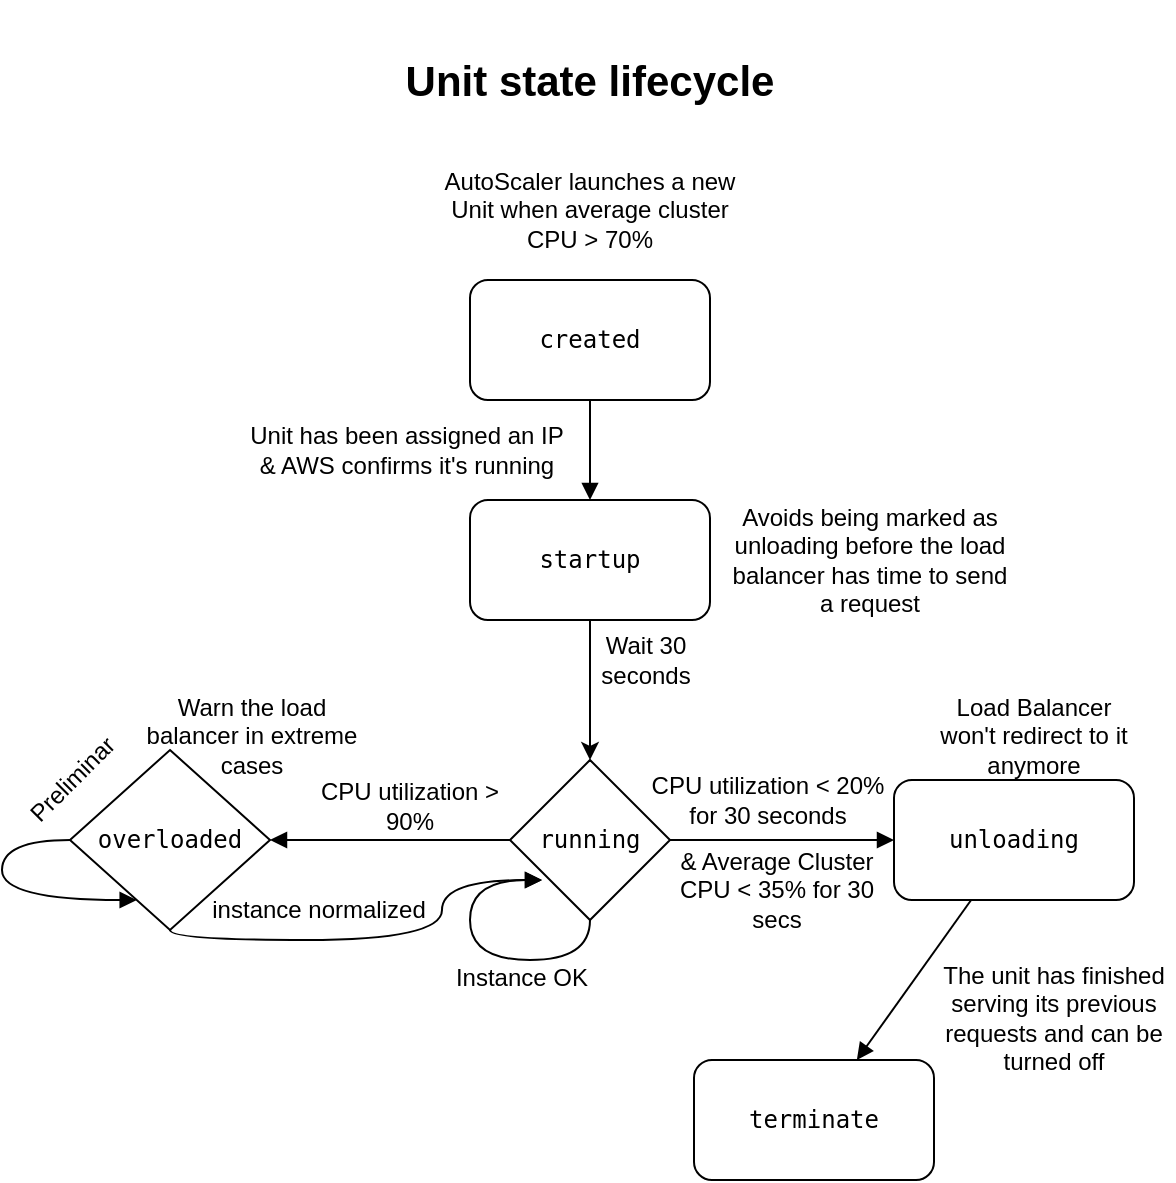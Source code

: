 <mxfile version="14.6.13" type="device"><diagram id="C5RBs43oDa-KdzZeNtuy" name="Page-1"><mxGraphModel dx="1422" dy="797" grid="1" gridSize="10" guides="1" tooltips="1" connect="1" arrows="1" fold="1" page="1" pageScale="1" pageWidth="827" pageHeight="1169" math="0" shadow="0"><root><mxCell id="WIyWlLk6GJQsqaUBKTNV-0"/><mxCell id="WIyWlLk6GJQsqaUBKTNV-1" parent="WIyWlLk6GJQsqaUBKTNV-0"/><mxCell id="FNkTQwgsE8wyfJu1evQC-0" value="&lt;font style=&quot;font-size: 21px;&quot;&gt;&lt;b style=&quot;font-size: 21px;&quot;&gt;Unit state lifecycle&lt;/b&gt;&lt;/font&gt;" style="text;html=1;strokeColor=none;fillColor=none;align=center;verticalAlign=middle;whiteSpace=wrap;rounded=0;fontSize=21;" parent="WIyWlLk6GJQsqaUBKTNV-1" vertex="1"><mxGeometry x="179" y="100" width="350" height="80" as="geometry"/></mxCell><mxCell id="FNkTQwgsE8wyfJu1evQC-1" value="Unit has been assigned an IP&lt;br&gt;&amp;amp; AWS confirms it's running" style="text;html=1;strokeColor=none;fillColor=none;align=center;verticalAlign=middle;whiteSpace=wrap;rounded=0;" parent="WIyWlLk6GJQsqaUBKTNV-1" vertex="1"><mxGeometry x="170" y="300" width="185" height="50" as="geometry"/></mxCell><mxCell id="FNkTQwgsE8wyfJu1evQC-3" value="AutoScaler launches a new Unit when average cluster CPU &amp;gt; 70%" style="text;html=1;strokeColor=none;fillColor=none;align=center;verticalAlign=middle;whiteSpace=wrap;rounded=0;" parent="WIyWlLk6GJQsqaUBKTNV-1" vertex="1"><mxGeometry x="278" y="180" width="152" height="50" as="geometry"/></mxCell><mxCell id="FNkTQwgsE8wyfJu1evQC-9" style="edgeStyle=orthogonalEdgeStyle;rounded=0;orthogonalLoop=1;jettySize=auto;html=1;entryX=0.5;entryY=0;entryDx=0;entryDy=0;" parent="WIyWlLk6GJQsqaUBKTNV-1" source="FNkTQwgsE8wyfJu1evQC-4" target="FNkTQwgsE8wyfJu1evQC-13" edge="1"><mxGeometry relative="1" as="geometry"><mxPoint x="355.0" y="490" as="targetPoint"/></mxGeometry></mxCell><mxCell id="FNkTQwgsE8wyfJu1evQC-4" value="&lt;pre&gt;startup&lt;/pre&gt;" style="rounded=1;whiteSpace=wrap;html=1;" parent="WIyWlLk6GJQsqaUBKTNV-1" vertex="1"><mxGeometry x="294" y="350" width="120" height="60" as="geometry"/></mxCell><mxCell id="FNkTQwgsE8wyfJu1evQC-10" value="Wait 30 seconds" style="text;html=1;strokeColor=none;fillColor=none;align=center;verticalAlign=middle;whiteSpace=wrap;rounded=0;" parent="WIyWlLk6GJQsqaUBKTNV-1" vertex="1"><mxGeometry x="340" y="410" width="84" height="40" as="geometry"/></mxCell><mxCell id="FNkTQwgsE8wyfJu1evQC-12" style="edgeStyle=orthogonalEdgeStyle;rounded=0;orthogonalLoop=1;jettySize=auto;html=1;entryX=0.5;entryY=0;entryDx=0;entryDy=0;endArrow=block;endFill=1;" parent="WIyWlLk6GJQsqaUBKTNV-1" source="FNkTQwgsE8wyfJu1evQC-11" target="FNkTQwgsE8wyfJu1evQC-4" edge="1"><mxGeometry relative="1" as="geometry"/></mxCell><mxCell id="FNkTQwgsE8wyfJu1evQC-11" value="&lt;pre&gt;created&lt;/pre&gt;" style="rounded=1;whiteSpace=wrap;html=1;" parent="WIyWlLk6GJQsqaUBKTNV-1" vertex="1"><mxGeometry x="294" y="240" width="120" height="60" as="geometry"/></mxCell><mxCell id="FNkTQwgsE8wyfJu1evQC-15" value="" style="edgeStyle=orthogonalEdgeStyle;rounded=0;orthogonalLoop=1;jettySize=auto;html=1;endArrow=block;endFill=1;" parent="WIyWlLk6GJQsqaUBKTNV-1" source="FNkTQwgsE8wyfJu1evQC-13" target="FNkTQwgsE8wyfJu1evQC-14" edge="1"><mxGeometry relative="1" as="geometry"/></mxCell><mxCell id="FNkTQwgsE8wyfJu1evQC-19" value="" style="edgeStyle=orthogonalEdgeStyle;rounded=0;orthogonalLoop=1;jettySize=auto;html=1;endArrow=block;endFill=1;entryX=1;entryY=0.5;entryDx=0;entryDy=0;" parent="WIyWlLk6GJQsqaUBKTNV-1" source="FNkTQwgsE8wyfJu1evQC-13" target="FNkTQwgsE8wyfJu1evQC-36" edge="1"><mxGeometry relative="1" as="geometry"><mxPoint x="200" y="520" as="targetPoint"/></mxGeometry></mxCell><mxCell id="FNkTQwgsE8wyfJu1evQC-29" style="edgeStyle=orthogonalEdgeStyle;orthogonalLoop=1;jettySize=auto;html=1;exitX=0.5;exitY=1;exitDx=0;exitDy=0;endArrow=block;endFill=1;curved=1;" parent="WIyWlLk6GJQsqaUBKTNV-1" source="FNkTQwgsE8wyfJu1evQC-13" edge="1"><mxGeometry relative="1" as="geometry"><mxPoint x="330" y="540" as="targetPoint"/><Array as="points"><mxPoint x="354" y="580"/><mxPoint x="294" y="580"/><mxPoint x="294" y="540"/></Array></mxGeometry></mxCell><mxCell id="FNkTQwgsE8wyfJu1evQC-13" value="&lt;pre&gt;running&lt;/pre&gt;" style="rhombus;whiteSpace=wrap;html=1;" parent="WIyWlLk6GJQsqaUBKTNV-1" vertex="1"><mxGeometry x="314" y="480" width="80" height="80" as="geometry"/></mxCell><mxCell id="FNkTQwgsE8wyfJu1evQC-23" style="rounded=0;orthogonalLoop=1;jettySize=auto;html=1;endArrow=block;endFill=1;" parent="WIyWlLk6GJQsqaUBKTNV-1" source="FNkTQwgsE8wyfJu1evQC-14" target="FNkTQwgsE8wyfJu1evQC-20" edge="1"><mxGeometry relative="1" as="geometry"/></mxCell><mxCell id="FNkTQwgsE8wyfJu1evQC-14" value="&lt;pre&gt;unloading&lt;/pre&gt;" style="rounded=1;whiteSpace=wrap;html=1;" parent="WIyWlLk6GJQsqaUBKTNV-1" vertex="1"><mxGeometry x="506" y="490" width="120" height="60" as="geometry"/></mxCell><mxCell id="FNkTQwgsE8wyfJu1evQC-16" value="CPU utilization &amp;lt; 20%&lt;br&gt;for 30 seconds" style="text;html=1;strokeColor=none;fillColor=none;align=center;verticalAlign=middle;whiteSpace=wrap;rounded=0;" parent="WIyWlLk6GJQsqaUBKTNV-1" vertex="1"><mxGeometry x="380" y="480" width="126" height="40" as="geometry"/></mxCell><mxCell id="FNkTQwgsE8wyfJu1evQC-17" value="Avoids being&amp;nbsp;marked as&lt;br&gt;unloading before the load balancer has time to send a request" style="text;html=1;strokeColor=none;fillColor=none;align=center;verticalAlign=middle;whiteSpace=wrap;rounded=0;" parent="WIyWlLk6GJQsqaUBKTNV-1" vertex="1"><mxGeometry x="424" y="350" width="140" height="60" as="geometry"/></mxCell><mxCell id="FNkTQwgsE8wyfJu1evQC-31" style="edgeStyle=orthogonalEdgeStyle;curved=1;orthogonalLoop=1;jettySize=auto;html=1;endArrow=block;endFill=1;exitX=0.5;exitY=1;exitDx=0;exitDy=0;" parent="WIyWlLk6GJQsqaUBKTNV-1" source="FNkTQwgsE8wyfJu1evQC-36" edge="1"><mxGeometry relative="1" as="geometry"><mxPoint x="330" y="540" as="targetPoint"/><mxPoint x="140.034" y="550" as="sourcePoint"/><Array as="points"><mxPoint x="144" y="570"/><mxPoint x="280" y="570"/><mxPoint x="280" y="540"/></Array></mxGeometry></mxCell><mxCell id="FNkTQwgsE8wyfJu1evQC-20" value="&lt;pre&gt;terminate&lt;/pre&gt;" style="rounded=1;whiteSpace=wrap;html=1;" parent="WIyWlLk6GJQsqaUBKTNV-1" vertex="1"><mxGeometry x="406" y="630" width="120" height="60" as="geometry"/></mxCell><mxCell id="FNkTQwgsE8wyfJu1evQC-22" value="&amp;amp; Average Cluster CPU &amp;lt; 35% for 30 secs" style="text;html=1;strokeColor=none;fillColor=none;align=center;verticalAlign=middle;whiteSpace=wrap;rounded=0;" parent="WIyWlLk6GJQsqaUBKTNV-1" vertex="1"><mxGeometry x="394" y="520" width="107" height="50" as="geometry"/></mxCell><mxCell id="FNkTQwgsE8wyfJu1evQC-24" value="The unit has finished serving its previous requests and can be turned off" style="text;html=1;strokeColor=none;fillColor=none;align=center;verticalAlign=middle;whiteSpace=wrap;rounded=0;" parent="WIyWlLk6GJQsqaUBKTNV-1" vertex="1"><mxGeometry x="526" y="579" width="120" height="60" as="geometry"/></mxCell><mxCell id="FNkTQwgsE8wyfJu1evQC-25" value="Load Balancer won't redirect to it anymore" style="text;html=1;strokeColor=none;fillColor=none;align=center;verticalAlign=middle;whiteSpace=wrap;rounded=0;" parent="WIyWlLk6GJQsqaUBKTNV-1" vertex="1"><mxGeometry x="526" y="428" width="100" height="80" as="geometry"/></mxCell><mxCell id="FNkTQwgsE8wyfJu1evQC-26" value="Warn the load balancer in extreme cases" style="text;html=1;strokeColor=none;fillColor=none;align=center;verticalAlign=middle;whiteSpace=wrap;rounded=0;" parent="WIyWlLk6GJQsqaUBKTNV-1" vertex="1"><mxGeometry x="130" y="448" width="110" height="40" as="geometry"/></mxCell><mxCell id="FNkTQwgsE8wyfJu1evQC-27" value="CPU utilization &amp;gt; 90%" style="text;html=1;strokeColor=none;fillColor=none;align=center;verticalAlign=middle;whiteSpace=wrap;rounded=0;" parent="WIyWlLk6GJQsqaUBKTNV-1" vertex="1"><mxGeometry x="214" y="488" width="100" height="30" as="geometry"/></mxCell><mxCell id="FNkTQwgsE8wyfJu1evQC-28" value="Preliminar" style="text;html=1;align=center;verticalAlign=middle;resizable=0;points=[];autosize=1;strokeColor=none;rotation=-45;" parent="WIyWlLk6GJQsqaUBKTNV-1" vertex="1"><mxGeometry x="60" y="480" width="70" height="20" as="geometry"/></mxCell><mxCell id="FNkTQwgsE8wyfJu1evQC-30" value="Instance OK" style="text;html=1;strokeColor=none;fillColor=none;align=center;verticalAlign=middle;whiteSpace=wrap;rounded=0;" parent="WIyWlLk6GJQsqaUBKTNV-1" vertex="1"><mxGeometry x="280" y="579" width="80" height="20" as="geometry"/></mxCell><mxCell id="FNkTQwgsE8wyfJu1evQC-32" value="instance normalized" style="text;html=1;align=center;verticalAlign=middle;resizable=0;points=[];autosize=1;strokeColor=none;rotation=0;" parent="WIyWlLk6GJQsqaUBKTNV-1" vertex="1"><mxGeometry x="158" y="545" width="120" height="20" as="geometry"/></mxCell><mxCell id="FNkTQwgsE8wyfJu1evQC-38" style="edgeStyle=orthogonalEdgeStyle;curved=1;orthogonalLoop=1;jettySize=auto;html=1;exitX=0;exitY=0.5;exitDx=0;exitDy=0;fontSize=21;endArrow=block;endFill=1;" parent="WIyWlLk6GJQsqaUBKTNV-1" source="FNkTQwgsE8wyfJu1evQC-36" target="FNkTQwgsE8wyfJu1evQC-36" edge="1"><mxGeometry relative="1" as="geometry"><mxPoint x="90" y="550" as="targetPoint"/><Array as="points"><mxPoint x="60" y="520"/><mxPoint x="60" y="550"/></Array></mxGeometry></mxCell><mxCell id="FNkTQwgsE8wyfJu1evQC-36" value="&lt;pre style=&quot;font-size: 12px&quot;&gt;overloaded&lt;/pre&gt;" style="rhombus;whiteSpace=wrap;html=1;fontSize=21;" parent="WIyWlLk6GJQsqaUBKTNV-1" vertex="1"><mxGeometry x="94" y="475" width="100" height="90" as="geometry"/></mxCell></root></mxGraphModel></diagram></mxfile>